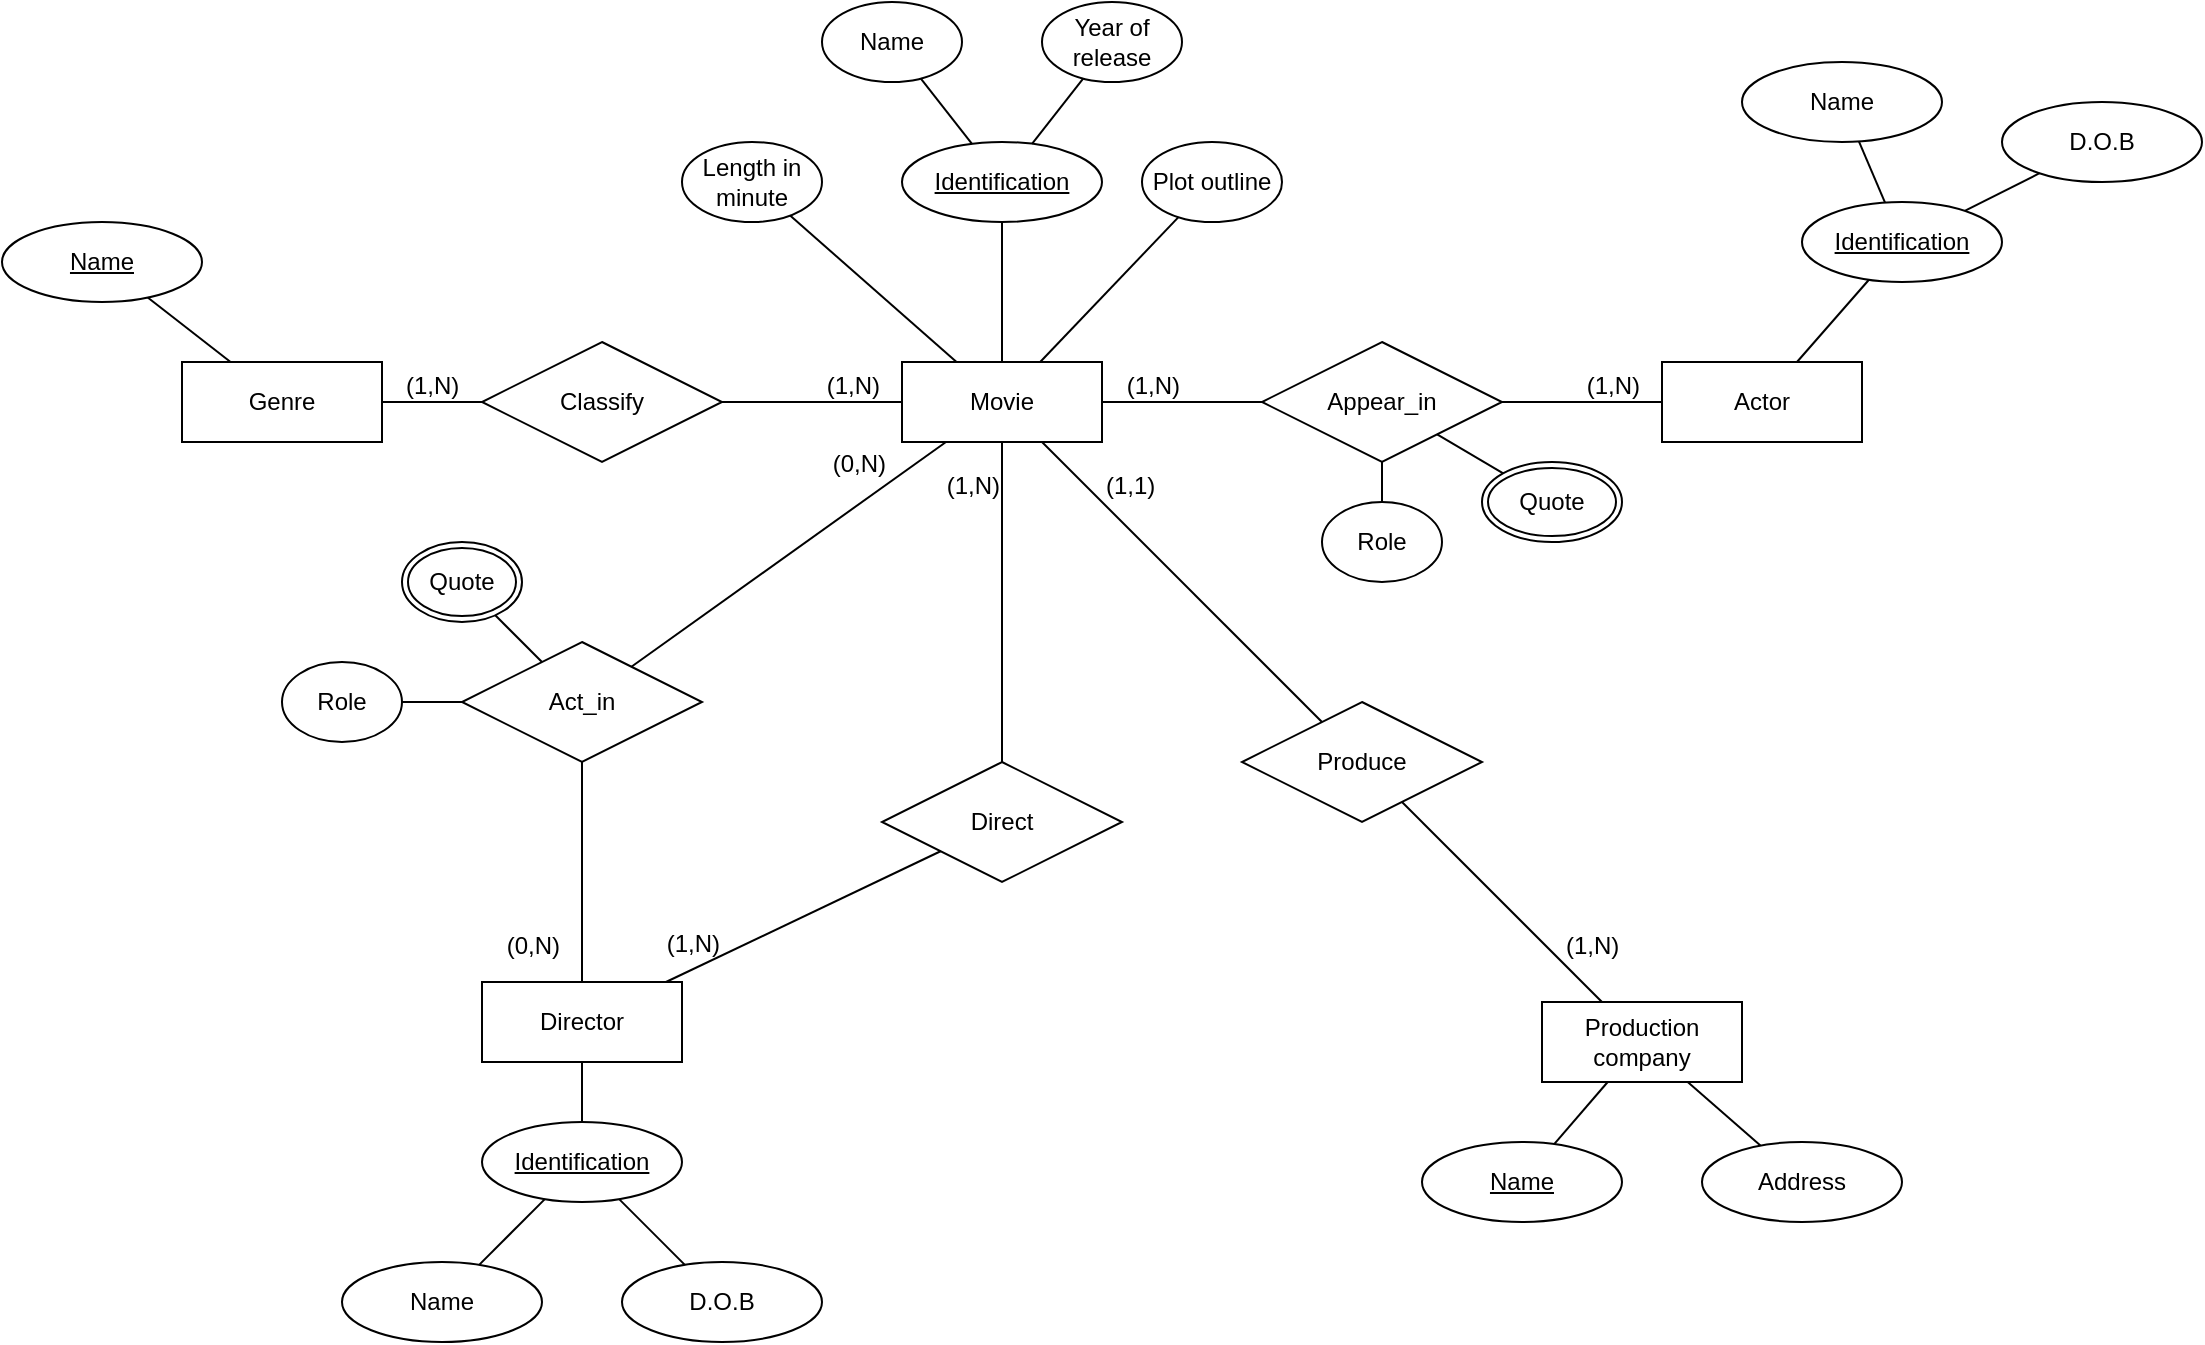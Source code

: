 <mxfile version="21.7.5" type="device">
  <diagram name="Page-1" id="4wtzM6G_ci-mR42SiwE1">
    <mxGraphModel dx="1274" dy="1372" grid="1" gridSize="10" guides="1" tooltips="1" connect="1" arrows="1" fold="1" page="1" pageScale="1" pageWidth="827" pageHeight="1169" math="0" shadow="0">
      <root>
        <mxCell id="0" />
        <mxCell id="1" parent="0" />
        <mxCell id="akSoEckrGpgi3tMZV9ip-2" value="Movie" style="whiteSpace=wrap;html=1;align=center;" parent="1" vertex="1">
          <mxGeometry x="220" y="-10" width="100" height="40" as="geometry" />
        </mxCell>
        <mxCell id="akSoEckrGpgi3tMZV9ip-3" value="Production company" style="whiteSpace=wrap;html=1;align=center;" parent="1" vertex="1">
          <mxGeometry x="540" y="310" width="100" height="40" as="geometry" />
        </mxCell>
        <mxCell id="akSoEckrGpgi3tMZV9ip-4" value="Actor" style="whiteSpace=wrap;html=1;align=center;" parent="1" vertex="1">
          <mxGeometry x="600" y="-10" width="100" height="40" as="geometry" />
        </mxCell>
        <mxCell id="akSoEckrGpgi3tMZV9ip-5" value="Director" style="whiteSpace=wrap;html=1;align=center;" parent="1" vertex="1">
          <mxGeometry x="10" y="300" width="100" height="40" as="geometry" />
        </mxCell>
        <mxCell id="akSoEckrGpgi3tMZV9ip-6" value="Genre" style="whiteSpace=wrap;html=1;align=center;" parent="1" vertex="1">
          <mxGeometry x="-140" y="-10" width="100" height="40" as="geometry" />
        </mxCell>
        <mxCell id="akSoEckrGpgi3tMZV9ip-8" value="Name" style="ellipse;whiteSpace=wrap;html=1;align=center;fontStyle=4;" parent="1" vertex="1">
          <mxGeometry x="-230" y="-80" width="100" height="40" as="geometry" />
        </mxCell>
        <mxCell id="akSoEckrGpgi3tMZV9ip-9" value="Address" style="ellipse;whiteSpace=wrap;html=1;align=center;" parent="1" vertex="1">
          <mxGeometry x="620" y="380" width="100" height="40" as="geometry" />
        </mxCell>
        <mxCell id="akSoEckrGpgi3tMZV9ip-10" value="Name" style="ellipse;whiteSpace=wrap;html=1;align=center;fontStyle=4;" parent="1" vertex="1">
          <mxGeometry x="480" y="380" width="100" height="40" as="geometry" />
        </mxCell>
        <mxCell id="akSoEckrGpgi3tMZV9ip-12" style="edgeStyle=orthogonalEdgeStyle;rounded=0;orthogonalLoop=1;jettySize=auto;html=1;exitX=0.5;exitY=1;exitDx=0;exitDy=0;" parent="1" source="akSoEckrGpgi3tMZV9ip-5" target="akSoEckrGpgi3tMZV9ip-5" edge="1">
          <mxGeometry relative="1" as="geometry" />
        </mxCell>
        <mxCell id="akSoEckrGpgi3tMZV9ip-13" value="Identification" style="ellipse;whiteSpace=wrap;html=1;align=center;fontStyle=4;" parent="1" vertex="1">
          <mxGeometry x="220" y="-120" width="100" height="40" as="geometry" />
        </mxCell>
        <mxCell id="akSoEckrGpgi3tMZV9ip-14" value="Year of release" style="ellipse;whiteSpace=wrap;html=1;align=center;" parent="1" vertex="1">
          <mxGeometry x="290" y="-190" width="70" height="40" as="geometry" />
        </mxCell>
        <mxCell id="akSoEckrGpgi3tMZV9ip-15" value="Name" style="ellipse;whiteSpace=wrap;html=1;align=center;" parent="1" vertex="1">
          <mxGeometry x="180" y="-190" width="70" height="40" as="geometry" />
        </mxCell>
        <mxCell id="akSoEckrGpgi3tMZV9ip-17" value="Length in minute" style="ellipse;whiteSpace=wrap;html=1;align=center;" parent="1" vertex="1">
          <mxGeometry x="110" y="-120" width="70" height="40" as="geometry" />
        </mxCell>
        <mxCell id="akSoEckrGpgi3tMZV9ip-21" value="Plot outline" style="ellipse;whiteSpace=wrap;html=1;align=center;" parent="1" vertex="1">
          <mxGeometry x="340" y="-120" width="70" height="40" as="geometry" />
        </mxCell>
        <mxCell id="B7Q3ASGX7pAgMfYOR0Yh-1" value="Identification" style="ellipse;whiteSpace=wrap;html=1;align=center;fontStyle=4;" parent="1" vertex="1">
          <mxGeometry x="670" y="-90" width="100" height="40" as="geometry" />
        </mxCell>
        <mxCell id="B7Q3ASGX7pAgMfYOR0Yh-2" value="D.O.B" style="ellipse;whiteSpace=wrap;html=1;align=center;" parent="1" vertex="1">
          <mxGeometry x="770" y="-140" width="100" height="40" as="geometry" />
        </mxCell>
        <mxCell id="B7Q3ASGX7pAgMfYOR0Yh-3" value="Name" style="ellipse;whiteSpace=wrap;html=1;align=center;" parent="1" vertex="1">
          <mxGeometry x="640" y="-160" width="100" height="40" as="geometry" />
        </mxCell>
        <mxCell id="B7Q3ASGX7pAgMfYOR0Yh-4" value="Identification" style="ellipse;whiteSpace=wrap;html=1;align=center;fontStyle=4;" parent="1" vertex="1">
          <mxGeometry x="10" y="370" width="100" height="40" as="geometry" />
        </mxCell>
        <mxCell id="B7Q3ASGX7pAgMfYOR0Yh-5" value="D.O.B" style="ellipse;whiteSpace=wrap;html=1;align=center;" parent="1" vertex="1">
          <mxGeometry x="80" y="440" width="100" height="40" as="geometry" />
        </mxCell>
        <mxCell id="B7Q3ASGX7pAgMfYOR0Yh-6" value="Name" style="ellipse;whiteSpace=wrap;html=1;align=center;" parent="1" vertex="1">
          <mxGeometry x="-60" y="440" width="100" height="40" as="geometry" />
        </mxCell>
        <mxCell id="B7Q3ASGX7pAgMfYOR0Yh-8" value="" style="endArrow=none;html=1;rounded=0;" parent="1" source="B7Q3ASGX7pAgMfYOR0Yh-7" target="akSoEckrGpgi3tMZV9ip-2" edge="1">
          <mxGeometry relative="1" as="geometry">
            <mxPoint x="-170" y="100" as="sourcePoint" />
            <mxPoint x="-10" y="100" as="targetPoint" />
          </mxGeometry>
        </mxCell>
        <mxCell id="B7Q3ASGX7pAgMfYOR0Yh-10" value="(1,N)" style="resizable=0;html=1;whiteSpace=wrap;align=right;verticalAlign=bottom;" parent="B7Q3ASGX7pAgMfYOR0Yh-8" connectable="0" vertex="1">
          <mxGeometry x="1" relative="1" as="geometry">
            <mxPoint x="-10" as="offset" />
          </mxGeometry>
        </mxCell>
        <mxCell id="B7Q3ASGX7pAgMfYOR0Yh-11" value="" style="endArrow=none;html=1;rounded=0;" parent="1" source="akSoEckrGpgi3tMZV9ip-6" target="B7Q3ASGX7pAgMfYOR0Yh-7" edge="1">
          <mxGeometry relative="1" as="geometry">
            <mxPoint x="-30" y="20" as="sourcePoint" />
            <mxPoint x="30" y="9.55" as="targetPoint" />
          </mxGeometry>
        </mxCell>
        <mxCell id="B7Q3ASGX7pAgMfYOR0Yh-12" value="(1,N)" style="resizable=0;html=1;whiteSpace=wrap;align=left;verticalAlign=bottom;" parent="B7Q3ASGX7pAgMfYOR0Yh-11" connectable="0" vertex="1">
          <mxGeometry x="-1" relative="1" as="geometry">
            <mxPoint x="10" as="offset" />
          </mxGeometry>
        </mxCell>
        <mxCell id="B7Q3ASGX7pAgMfYOR0Yh-7" value="Classify" style="shape=rhombus;perimeter=rhombusPerimeter;whiteSpace=wrap;html=1;align=center;" parent="1" vertex="1">
          <mxGeometry x="10" y="-20" width="120" height="60" as="geometry" />
        </mxCell>
        <mxCell id="B7Q3ASGX7pAgMfYOR0Yh-20" value="Appear_in" style="shape=rhombus;perimeter=rhombusPerimeter;whiteSpace=wrap;html=1;align=center;" parent="1" vertex="1">
          <mxGeometry x="400" y="-20" width="120" height="60" as="geometry" />
        </mxCell>
        <mxCell id="B7Q3ASGX7pAgMfYOR0Yh-21" value="" style="endArrow=none;html=1;rounded=0;" parent="1" source="B7Q3ASGX7pAgMfYOR0Yh-20" target="akSoEckrGpgi3tMZV9ip-2" edge="1">
          <mxGeometry relative="1" as="geometry">
            <mxPoint x="230" y="160" as="sourcePoint" />
            <mxPoint x="390" y="160" as="targetPoint" />
          </mxGeometry>
        </mxCell>
        <mxCell id="B7Q3ASGX7pAgMfYOR0Yh-22" value="(1,N)" style="resizable=0;html=1;whiteSpace=wrap;align=right;verticalAlign=bottom;" parent="B7Q3ASGX7pAgMfYOR0Yh-21" connectable="0" vertex="1">
          <mxGeometry x="1" relative="1" as="geometry">
            <mxPoint x="40" as="offset" />
          </mxGeometry>
        </mxCell>
        <mxCell id="B7Q3ASGX7pAgMfYOR0Yh-23" value="" style="endArrow=none;html=1;rounded=0;" parent="1" source="B7Q3ASGX7pAgMfYOR0Yh-20" target="akSoEckrGpgi3tMZV9ip-4" edge="1">
          <mxGeometry relative="1" as="geometry">
            <mxPoint x="500.003" y="83.851" as="sourcePoint" />
            <mxPoint x="635.5" y="10.0" as="targetPoint" />
          </mxGeometry>
        </mxCell>
        <mxCell id="B7Q3ASGX7pAgMfYOR0Yh-24" value="(1,N)" style="resizable=0;html=1;whiteSpace=wrap;align=right;verticalAlign=bottom;" parent="B7Q3ASGX7pAgMfYOR0Yh-23" connectable="0" vertex="1">
          <mxGeometry x="1" relative="1" as="geometry">
            <mxPoint x="-10" as="offset" />
          </mxGeometry>
        </mxCell>
        <mxCell id="B7Q3ASGX7pAgMfYOR0Yh-26" value="Direct" style="shape=rhombus;perimeter=rhombusPerimeter;whiteSpace=wrap;html=1;align=center;" parent="1" vertex="1">
          <mxGeometry x="210" y="190" width="120" height="60" as="geometry" />
        </mxCell>
        <mxCell id="B7Q3ASGX7pAgMfYOR0Yh-27" value="Act_in" style="shape=rhombus;perimeter=rhombusPerimeter;whiteSpace=wrap;html=1;align=center;" parent="1" vertex="1">
          <mxGeometry y="130" width="120" height="60" as="geometry" />
        </mxCell>
        <mxCell id="B7Q3ASGX7pAgMfYOR0Yh-28" value="Produce" style="shape=rhombus;perimeter=rhombusPerimeter;whiteSpace=wrap;html=1;align=center;" parent="1" vertex="1">
          <mxGeometry x="390" y="160" width="120" height="60" as="geometry" />
        </mxCell>
        <mxCell id="B7Q3ASGX7pAgMfYOR0Yh-30" value="" style="endArrow=none;html=1;rounded=0;" parent="1" source="akSoEckrGpgi3tMZV9ip-3" target="B7Q3ASGX7pAgMfYOR0Yh-28" edge="1">
          <mxGeometry relative="1" as="geometry">
            <mxPoint x="-30.0" y="310" as="sourcePoint" />
            <mxPoint x="40" y="310" as="targetPoint" />
          </mxGeometry>
        </mxCell>
        <mxCell id="B7Q3ASGX7pAgMfYOR0Yh-31" value="(1,N)" style="resizable=0;html=1;whiteSpace=wrap;align=left;verticalAlign=bottom;" parent="B7Q3ASGX7pAgMfYOR0Yh-30" connectable="0" vertex="1">
          <mxGeometry x="-1" relative="1" as="geometry">
            <mxPoint x="-20" y="-20" as="offset" />
          </mxGeometry>
        </mxCell>
        <mxCell id="B7Q3ASGX7pAgMfYOR0Yh-32" value="" style="endArrow=none;html=1;rounded=0;" parent="1" source="B7Q3ASGX7pAgMfYOR0Yh-28" target="akSoEckrGpgi3tMZV9ip-2" edge="1">
          <mxGeometry relative="1" as="geometry">
            <mxPoint x="-20.0" y="80" as="sourcePoint" />
            <mxPoint x="50" y="80" as="targetPoint" />
          </mxGeometry>
        </mxCell>
        <mxCell id="B7Q3ASGX7pAgMfYOR0Yh-33" value="(1,1)" style="resizable=0;html=1;whiteSpace=wrap;align=left;verticalAlign=bottom;" parent="B7Q3ASGX7pAgMfYOR0Yh-32" connectable="0" vertex="1">
          <mxGeometry x="-1" relative="1" as="geometry">
            <mxPoint x="-110" y="-110" as="offset" />
          </mxGeometry>
        </mxCell>
        <mxCell id="B7Q3ASGX7pAgMfYOR0Yh-37" value="" style="endArrow=none;html=1;rounded=0;" parent="1" source="B7Q3ASGX7pAgMfYOR0Yh-27" target="akSoEckrGpgi3tMZV9ip-5" edge="1">
          <mxGeometry relative="1" as="geometry">
            <mxPoint x="-80" y="220" as="sourcePoint" />
            <mxPoint x="80" y="220" as="targetPoint" />
          </mxGeometry>
        </mxCell>
        <mxCell id="B7Q3ASGX7pAgMfYOR0Yh-38" value="(0,N)" style="resizable=0;html=1;whiteSpace=wrap;align=right;verticalAlign=bottom;" parent="B7Q3ASGX7pAgMfYOR0Yh-37" connectable="0" vertex="1">
          <mxGeometry x="1" relative="1" as="geometry">
            <mxPoint x="-10" y="-10" as="offset" />
          </mxGeometry>
        </mxCell>
        <mxCell id="B7Q3ASGX7pAgMfYOR0Yh-40" value="" style="endArrow=none;html=1;rounded=0;" parent="1" source="B7Q3ASGX7pAgMfYOR0Yh-27" target="akSoEckrGpgi3tMZV9ip-2" edge="1">
          <mxGeometry relative="1" as="geometry">
            <mxPoint x="40" y="195" as="sourcePoint" />
            <mxPoint x="-51" y="290" as="targetPoint" />
          </mxGeometry>
        </mxCell>
        <mxCell id="B7Q3ASGX7pAgMfYOR0Yh-41" value="(0,N)" style="resizable=0;html=1;whiteSpace=wrap;align=right;verticalAlign=bottom;" parent="B7Q3ASGX7pAgMfYOR0Yh-40" connectable="0" vertex="1">
          <mxGeometry x="1" relative="1" as="geometry">
            <mxPoint x="-29" y="20" as="offset" />
          </mxGeometry>
        </mxCell>
        <mxCell id="B7Q3ASGX7pAgMfYOR0Yh-42" value="" style="endArrow=none;html=1;rounded=0;" parent="1" source="akSoEckrGpgi3tMZV9ip-5" target="B7Q3ASGX7pAgMfYOR0Yh-26" edge="1">
          <mxGeometry relative="1" as="geometry">
            <mxPoint x="100" y="165" as="sourcePoint" />
            <mxPoint x="255" y="40" as="targetPoint" />
          </mxGeometry>
        </mxCell>
        <mxCell id="B7Q3ASGX7pAgMfYOR0Yh-43" value="(1,N)" style="resizable=0;html=1;whiteSpace=wrap;align=right;verticalAlign=bottom;" parent="B7Q3ASGX7pAgMfYOR0Yh-42" connectable="0" vertex="1">
          <mxGeometry x="1" relative="1" as="geometry">
            <mxPoint x="-109" y="55" as="offset" />
          </mxGeometry>
        </mxCell>
        <mxCell id="B7Q3ASGX7pAgMfYOR0Yh-44" value="" style="endArrow=none;html=1;rounded=0;" parent="1" source="B7Q3ASGX7pAgMfYOR0Yh-26" target="akSoEckrGpgi3tMZV9ip-2" edge="1">
          <mxGeometry relative="1" as="geometry">
            <mxPoint x="110" y="175" as="sourcePoint" />
            <mxPoint x="265" y="50" as="targetPoint" />
          </mxGeometry>
        </mxCell>
        <mxCell id="B7Q3ASGX7pAgMfYOR0Yh-45" value="(1,N)" style="resizable=0;html=1;whiteSpace=wrap;align=right;verticalAlign=bottom;" parent="B7Q3ASGX7pAgMfYOR0Yh-44" connectable="0" vertex="1">
          <mxGeometry x="1" relative="1" as="geometry">
            <mxPoint y="30" as="offset" />
          </mxGeometry>
        </mxCell>
        <mxCell id="B7Q3ASGX7pAgMfYOR0Yh-46" value="" style="endArrow=none;html=1;rounded=0;exitX=0.5;exitY=0;exitDx=0;exitDy=0;entryX=0.5;entryY=1;entryDx=0;entryDy=0;" parent="1" source="akSoEckrGpgi3tMZV9ip-2" target="akSoEckrGpgi3tMZV9ip-13" edge="1">
          <mxGeometry relative="1" as="geometry">
            <mxPoint x="200" y="-100" as="sourcePoint" />
            <mxPoint x="360" y="-100" as="targetPoint" />
          </mxGeometry>
        </mxCell>
        <mxCell id="B7Q3ASGX7pAgMfYOR0Yh-47" value="" style="endArrow=none;html=1;rounded=0;" parent="1" source="akSoEckrGpgi3tMZV9ip-13" target="akSoEckrGpgi3tMZV9ip-15" edge="1">
          <mxGeometry relative="1" as="geometry">
            <mxPoint x="280" as="sourcePoint" />
            <mxPoint x="280" y="-30" as="targetPoint" />
          </mxGeometry>
        </mxCell>
        <mxCell id="B7Q3ASGX7pAgMfYOR0Yh-48" value="" style="endArrow=none;html=1;rounded=0;" parent="1" source="akSoEckrGpgi3tMZV9ip-13" target="akSoEckrGpgi3tMZV9ip-14" edge="1">
          <mxGeometry relative="1" as="geometry">
            <mxPoint x="290" y="10" as="sourcePoint" />
            <mxPoint x="290" y="-20" as="targetPoint" />
          </mxGeometry>
        </mxCell>
        <mxCell id="B7Q3ASGX7pAgMfYOR0Yh-49" value="" style="endArrow=none;html=1;rounded=0;" parent="1" source="akSoEckrGpgi3tMZV9ip-2" target="akSoEckrGpgi3tMZV9ip-17" edge="1">
          <mxGeometry relative="1" as="geometry">
            <mxPoint x="300" y="20" as="sourcePoint" />
            <mxPoint x="300" y="-10" as="targetPoint" />
          </mxGeometry>
        </mxCell>
        <mxCell id="B7Q3ASGX7pAgMfYOR0Yh-50" value="" style="endArrow=none;html=1;rounded=0;" parent="1" source="akSoEckrGpgi3tMZV9ip-2" target="akSoEckrGpgi3tMZV9ip-21" edge="1">
          <mxGeometry relative="1" as="geometry">
            <mxPoint x="310" y="30" as="sourcePoint" />
            <mxPoint x="310" as="targetPoint" />
          </mxGeometry>
        </mxCell>
        <mxCell id="B7Q3ASGX7pAgMfYOR0Yh-52" value="" style="endArrow=none;html=1;rounded=0;" parent="1" source="akSoEckrGpgi3tMZV9ip-6" target="akSoEckrGpgi3tMZV9ip-8" edge="1">
          <mxGeometry relative="1" as="geometry">
            <mxPoint x="263" y="1" as="sourcePoint" />
            <mxPoint x="166" y="-71" as="targetPoint" />
          </mxGeometry>
        </mxCell>
        <mxCell id="B7Q3ASGX7pAgMfYOR0Yh-55" value="" style="endArrow=none;html=1;rounded=0;" parent="1" source="akSoEckrGpgi3tMZV9ip-5" target="B7Q3ASGX7pAgMfYOR0Yh-4" edge="1">
          <mxGeometry relative="1" as="geometry">
            <mxPoint x="-120" y="330" as="sourcePoint" />
            <mxPoint x="40" y="330" as="targetPoint" />
          </mxGeometry>
        </mxCell>
        <mxCell id="B7Q3ASGX7pAgMfYOR0Yh-57" value="" style="endArrow=none;html=1;rounded=0;" parent="1" source="B7Q3ASGX7pAgMfYOR0Yh-4" target="B7Q3ASGX7pAgMfYOR0Yh-5" edge="1">
          <mxGeometry relative="1" as="geometry">
            <mxPoint x="40" y="450" as="sourcePoint" />
            <mxPoint x="200" y="450" as="targetPoint" />
          </mxGeometry>
        </mxCell>
        <mxCell id="B7Q3ASGX7pAgMfYOR0Yh-59" value="" style="endArrow=none;html=1;rounded=0;" parent="1" source="B7Q3ASGX7pAgMfYOR0Yh-4" target="B7Q3ASGX7pAgMfYOR0Yh-6" edge="1">
          <mxGeometry relative="1" as="geometry">
            <mxPoint x="-50" y="410" as="sourcePoint" />
            <mxPoint x="-70" y="430" as="targetPoint" />
          </mxGeometry>
        </mxCell>
        <mxCell id="B7Q3ASGX7pAgMfYOR0Yh-61" value="" style="endArrow=none;html=1;rounded=0;" parent="1" source="akSoEckrGpgi3tMZV9ip-10" target="akSoEckrGpgi3tMZV9ip-3" edge="1">
          <mxGeometry relative="1" as="geometry">
            <mxPoint x="510" y="310" as="sourcePoint" />
            <mxPoint x="670" y="310" as="targetPoint" />
          </mxGeometry>
        </mxCell>
        <mxCell id="B7Q3ASGX7pAgMfYOR0Yh-62" value="" style="endArrow=none;html=1;rounded=0;" parent="1" source="akSoEckrGpgi3tMZV9ip-3" target="akSoEckrGpgi3tMZV9ip-9" edge="1">
          <mxGeometry relative="1" as="geometry">
            <mxPoint x="510" y="310" as="sourcePoint" />
            <mxPoint x="670" y="310" as="targetPoint" />
          </mxGeometry>
        </mxCell>
        <mxCell id="B7Q3ASGX7pAgMfYOR0Yh-63" value="" style="endArrow=none;html=1;rounded=0;" parent="1" source="B7Q3ASGX7pAgMfYOR0Yh-1" target="B7Q3ASGX7pAgMfYOR0Yh-3" edge="1">
          <mxGeometry relative="1" as="geometry">
            <mxPoint x="760" y="-50" as="sourcePoint" />
            <mxPoint x="920" y="-50" as="targetPoint" />
          </mxGeometry>
        </mxCell>
        <mxCell id="B7Q3ASGX7pAgMfYOR0Yh-65" value="" style="endArrow=none;html=1;rounded=0;" parent="1" source="B7Q3ASGX7pAgMfYOR0Yh-1" target="B7Q3ASGX7pAgMfYOR0Yh-2" edge="1">
          <mxGeometry relative="1" as="geometry">
            <mxPoint x="760" y="-50" as="sourcePoint" />
            <mxPoint x="920" y="-50" as="targetPoint" />
          </mxGeometry>
        </mxCell>
        <mxCell id="B7Q3ASGX7pAgMfYOR0Yh-66" value="" style="endArrow=none;html=1;rounded=0;" parent="1" source="akSoEckrGpgi3tMZV9ip-4" target="B7Q3ASGX7pAgMfYOR0Yh-1" edge="1">
          <mxGeometry relative="1" as="geometry">
            <mxPoint x="760" y="-50" as="sourcePoint" />
            <mxPoint x="920" y="-50" as="targetPoint" />
          </mxGeometry>
        </mxCell>
        <mxCell id="B7Q3ASGX7pAgMfYOR0Yh-67" value="Role" style="ellipse;whiteSpace=wrap;html=1;align=center;" parent="1" vertex="1">
          <mxGeometry x="-90" y="140" width="60" height="40" as="geometry" />
        </mxCell>
        <mxCell id="B7Q3ASGX7pAgMfYOR0Yh-68" value="" style="endArrow=none;html=1;rounded=0;" parent="1" source="B7Q3ASGX7pAgMfYOR0Yh-67" target="B7Q3ASGX7pAgMfYOR0Yh-27" edge="1">
          <mxGeometry relative="1" as="geometry">
            <mxPoint x="-60" y="150" as="sourcePoint" />
            <mxPoint x="100" y="150" as="targetPoint" />
          </mxGeometry>
        </mxCell>
        <mxCell id="B7Q3ASGX7pAgMfYOR0Yh-71" value="Role" style="ellipse;whiteSpace=wrap;html=1;align=center;" parent="1" vertex="1">
          <mxGeometry x="430" y="60" width="60" height="40" as="geometry" />
        </mxCell>
        <mxCell id="B7Q3ASGX7pAgMfYOR0Yh-72" value="" style="endArrow=none;html=1;rounded=0;" parent="1" source="B7Q3ASGX7pAgMfYOR0Yh-20" target="B7Q3ASGX7pAgMfYOR0Yh-71" edge="1">
          <mxGeometry relative="1" as="geometry">
            <mxPoint x="240" y="140" as="sourcePoint" />
            <mxPoint x="400" y="140" as="targetPoint" />
          </mxGeometry>
        </mxCell>
        <mxCell id="B7Q3ASGX7pAgMfYOR0Yh-74" value="Quote" style="ellipse;shape=doubleEllipse;margin=3;whiteSpace=wrap;html=1;align=center;" parent="1" vertex="1">
          <mxGeometry x="510" y="40" width="70" height="40" as="geometry" />
        </mxCell>
        <mxCell id="B7Q3ASGX7pAgMfYOR0Yh-75" value="" style="endArrow=none;html=1;rounded=0;" parent="1" source="B7Q3ASGX7pAgMfYOR0Yh-20" target="B7Q3ASGX7pAgMfYOR0Yh-74" edge="1">
          <mxGeometry relative="1" as="geometry">
            <mxPoint x="590" y="-20" as="sourcePoint" />
            <mxPoint x="750" y="-20" as="targetPoint" />
          </mxGeometry>
        </mxCell>
        <mxCell id="B7Q3ASGX7pAgMfYOR0Yh-76" value="Quote" style="ellipse;shape=doubleEllipse;margin=3;whiteSpace=wrap;html=1;align=center;" parent="1" vertex="1">
          <mxGeometry x="-30" y="80" width="60" height="40" as="geometry" />
        </mxCell>
        <mxCell id="B7Q3ASGX7pAgMfYOR0Yh-78" value="" style="endArrow=none;html=1;rounded=0;" parent="1" source="B7Q3ASGX7pAgMfYOR0Yh-76" target="B7Q3ASGX7pAgMfYOR0Yh-27" edge="1">
          <mxGeometry relative="1" as="geometry">
            <mxPoint x="-30" y="220" as="sourcePoint" />
            <mxPoint x="130" y="220" as="targetPoint" />
          </mxGeometry>
        </mxCell>
      </root>
    </mxGraphModel>
  </diagram>
</mxfile>

